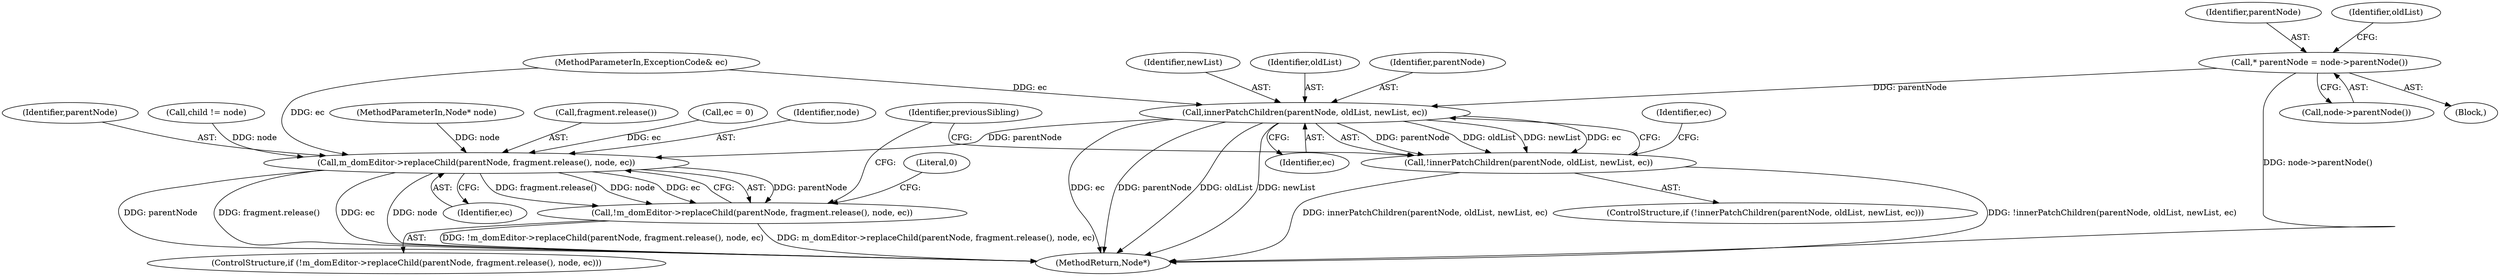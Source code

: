 digraph "0_Chrome_73edae623529f04c668268de49d00324b96166a2_8@pointer" {
"1000135" [label="(Call,* parentNode = node->parentNode())"];
"1000227" [label="(Call,innerPatchChildren(parentNode, oldList, newList, ec))"];
"1000226" [label="(Call,!innerPatchChildren(parentNode, oldList, newList, ec))"];
"1000238" [label="(Call,m_domEditor->replaceChild(parentNode, fragment.release(), node, ec))"];
"1000237" [label="(Call,!m_domEditor->replaceChild(parentNode, fragment.release(), node, ec))"];
"1000242" [label="(Identifier,ec)"];
"1000250" [label="(MethodReturn,Node*)"];
"1000247" [label="(Identifier,previousSibling)"];
"1000137" [label="(Call,node->parentNode())"];
"1000225" [label="(ControlStructure,if (!innerPatchChildren(parentNode, oldList, newList, ec)))"];
"1000104" [label="(MethodParameterIn,Node* node)"];
"1000136" [label="(Identifier,parentNode)"];
"1000138" [label="(Identifier,oldList)"];
"1000135" [label="(Call,* parentNode = node->parentNode())"];
"1000230" [label="(Identifier,newList)"];
"1000237" [label="(Call,!m_domEditor->replaceChild(parentNode, fragment.release(), node, ec))"];
"1000229" [label="(Identifier,oldList)"];
"1000240" [label="(Call,fragment.release())"];
"1000107" [label="(Block,)"];
"1000163" [label="(Call,child != node)"];
"1000106" [label="(MethodParameterIn,ExceptionCode& ec)"];
"1000228" [label="(Identifier,parentNode)"];
"1000233" [label="(Call,ec = 0)"];
"1000241" [label="(Identifier,node)"];
"1000244" [label="(Literal,0)"];
"1000238" [label="(Call,m_domEditor->replaceChild(parentNode, fragment.release(), node, ec))"];
"1000226" [label="(Call,!innerPatchChildren(parentNode, oldList, newList, ec))"];
"1000231" [label="(Identifier,ec)"];
"1000234" [label="(Identifier,ec)"];
"1000236" [label="(ControlStructure,if (!m_domEditor->replaceChild(parentNode, fragment.release(), node, ec)))"];
"1000239" [label="(Identifier,parentNode)"];
"1000227" [label="(Call,innerPatchChildren(parentNode, oldList, newList, ec))"];
"1000135" -> "1000107"  [label="AST: "];
"1000135" -> "1000137"  [label="CFG: "];
"1000136" -> "1000135"  [label="AST: "];
"1000137" -> "1000135"  [label="AST: "];
"1000138" -> "1000135"  [label="CFG: "];
"1000135" -> "1000250"  [label="DDG: node->parentNode()"];
"1000135" -> "1000227"  [label="DDG: parentNode"];
"1000227" -> "1000226"  [label="AST: "];
"1000227" -> "1000231"  [label="CFG: "];
"1000228" -> "1000227"  [label="AST: "];
"1000229" -> "1000227"  [label="AST: "];
"1000230" -> "1000227"  [label="AST: "];
"1000231" -> "1000227"  [label="AST: "];
"1000226" -> "1000227"  [label="CFG: "];
"1000227" -> "1000250"  [label="DDG: ec"];
"1000227" -> "1000250"  [label="DDG: parentNode"];
"1000227" -> "1000250"  [label="DDG: oldList"];
"1000227" -> "1000250"  [label="DDG: newList"];
"1000227" -> "1000226"  [label="DDG: parentNode"];
"1000227" -> "1000226"  [label="DDG: oldList"];
"1000227" -> "1000226"  [label="DDG: newList"];
"1000227" -> "1000226"  [label="DDG: ec"];
"1000106" -> "1000227"  [label="DDG: ec"];
"1000227" -> "1000238"  [label="DDG: parentNode"];
"1000226" -> "1000225"  [label="AST: "];
"1000234" -> "1000226"  [label="CFG: "];
"1000247" -> "1000226"  [label="CFG: "];
"1000226" -> "1000250"  [label="DDG: innerPatchChildren(parentNode, oldList, newList, ec)"];
"1000226" -> "1000250"  [label="DDG: !innerPatchChildren(parentNode, oldList, newList, ec)"];
"1000238" -> "1000237"  [label="AST: "];
"1000238" -> "1000242"  [label="CFG: "];
"1000239" -> "1000238"  [label="AST: "];
"1000240" -> "1000238"  [label="AST: "];
"1000241" -> "1000238"  [label="AST: "];
"1000242" -> "1000238"  [label="AST: "];
"1000237" -> "1000238"  [label="CFG: "];
"1000238" -> "1000250"  [label="DDG: parentNode"];
"1000238" -> "1000250"  [label="DDG: fragment.release()"];
"1000238" -> "1000250"  [label="DDG: ec"];
"1000238" -> "1000250"  [label="DDG: node"];
"1000238" -> "1000237"  [label="DDG: parentNode"];
"1000238" -> "1000237"  [label="DDG: fragment.release()"];
"1000238" -> "1000237"  [label="DDG: node"];
"1000238" -> "1000237"  [label="DDG: ec"];
"1000163" -> "1000238"  [label="DDG: node"];
"1000104" -> "1000238"  [label="DDG: node"];
"1000233" -> "1000238"  [label="DDG: ec"];
"1000106" -> "1000238"  [label="DDG: ec"];
"1000237" -> "1000236"  [label="AST: "];
"1000244" -> "1000237"  [label="CFG: "];
"1000247" -> "1000237"  [label="CFG: "];
"1000237" -> "1000250"  [label="DDG: !m_domEditor->replaceChild(parentNode, fragment.release(), node, ec)"];
"1000237" -> "1000250"  [label="DDG: m_domEditor->replaceChild(parentNode, fragment.release(), node, ec)"];
}
